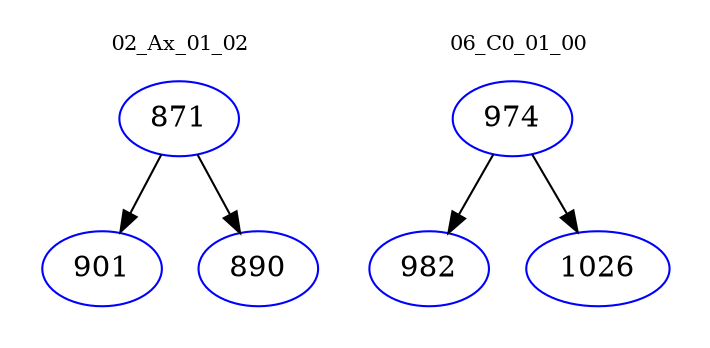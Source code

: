 digraph{
subgraph cluster_0 {
color = white
label = "02_Ax_01_02";
fontsize=10;
T0_871 [label="871", color="blue"]
T0_871 -> T0_901 [color="black"]
T0_901 [label="901", color="blue"]
T0_871 -> T0_890 [color="black"]
T0_890 [label="890", color="blue"]
}
subgraph cluster_1 {
color = white
label = "06_C0_01_00";
fontsize=10;
T1_974 [label="974", color="blue"]
T1_974 -> T1_982 [color="black"]
T1_982 [label="982", color="blue"]
T1_974 -> T1_1026 [color="black"]
T1_1026 [label="1026", color="blue"]
}
}
